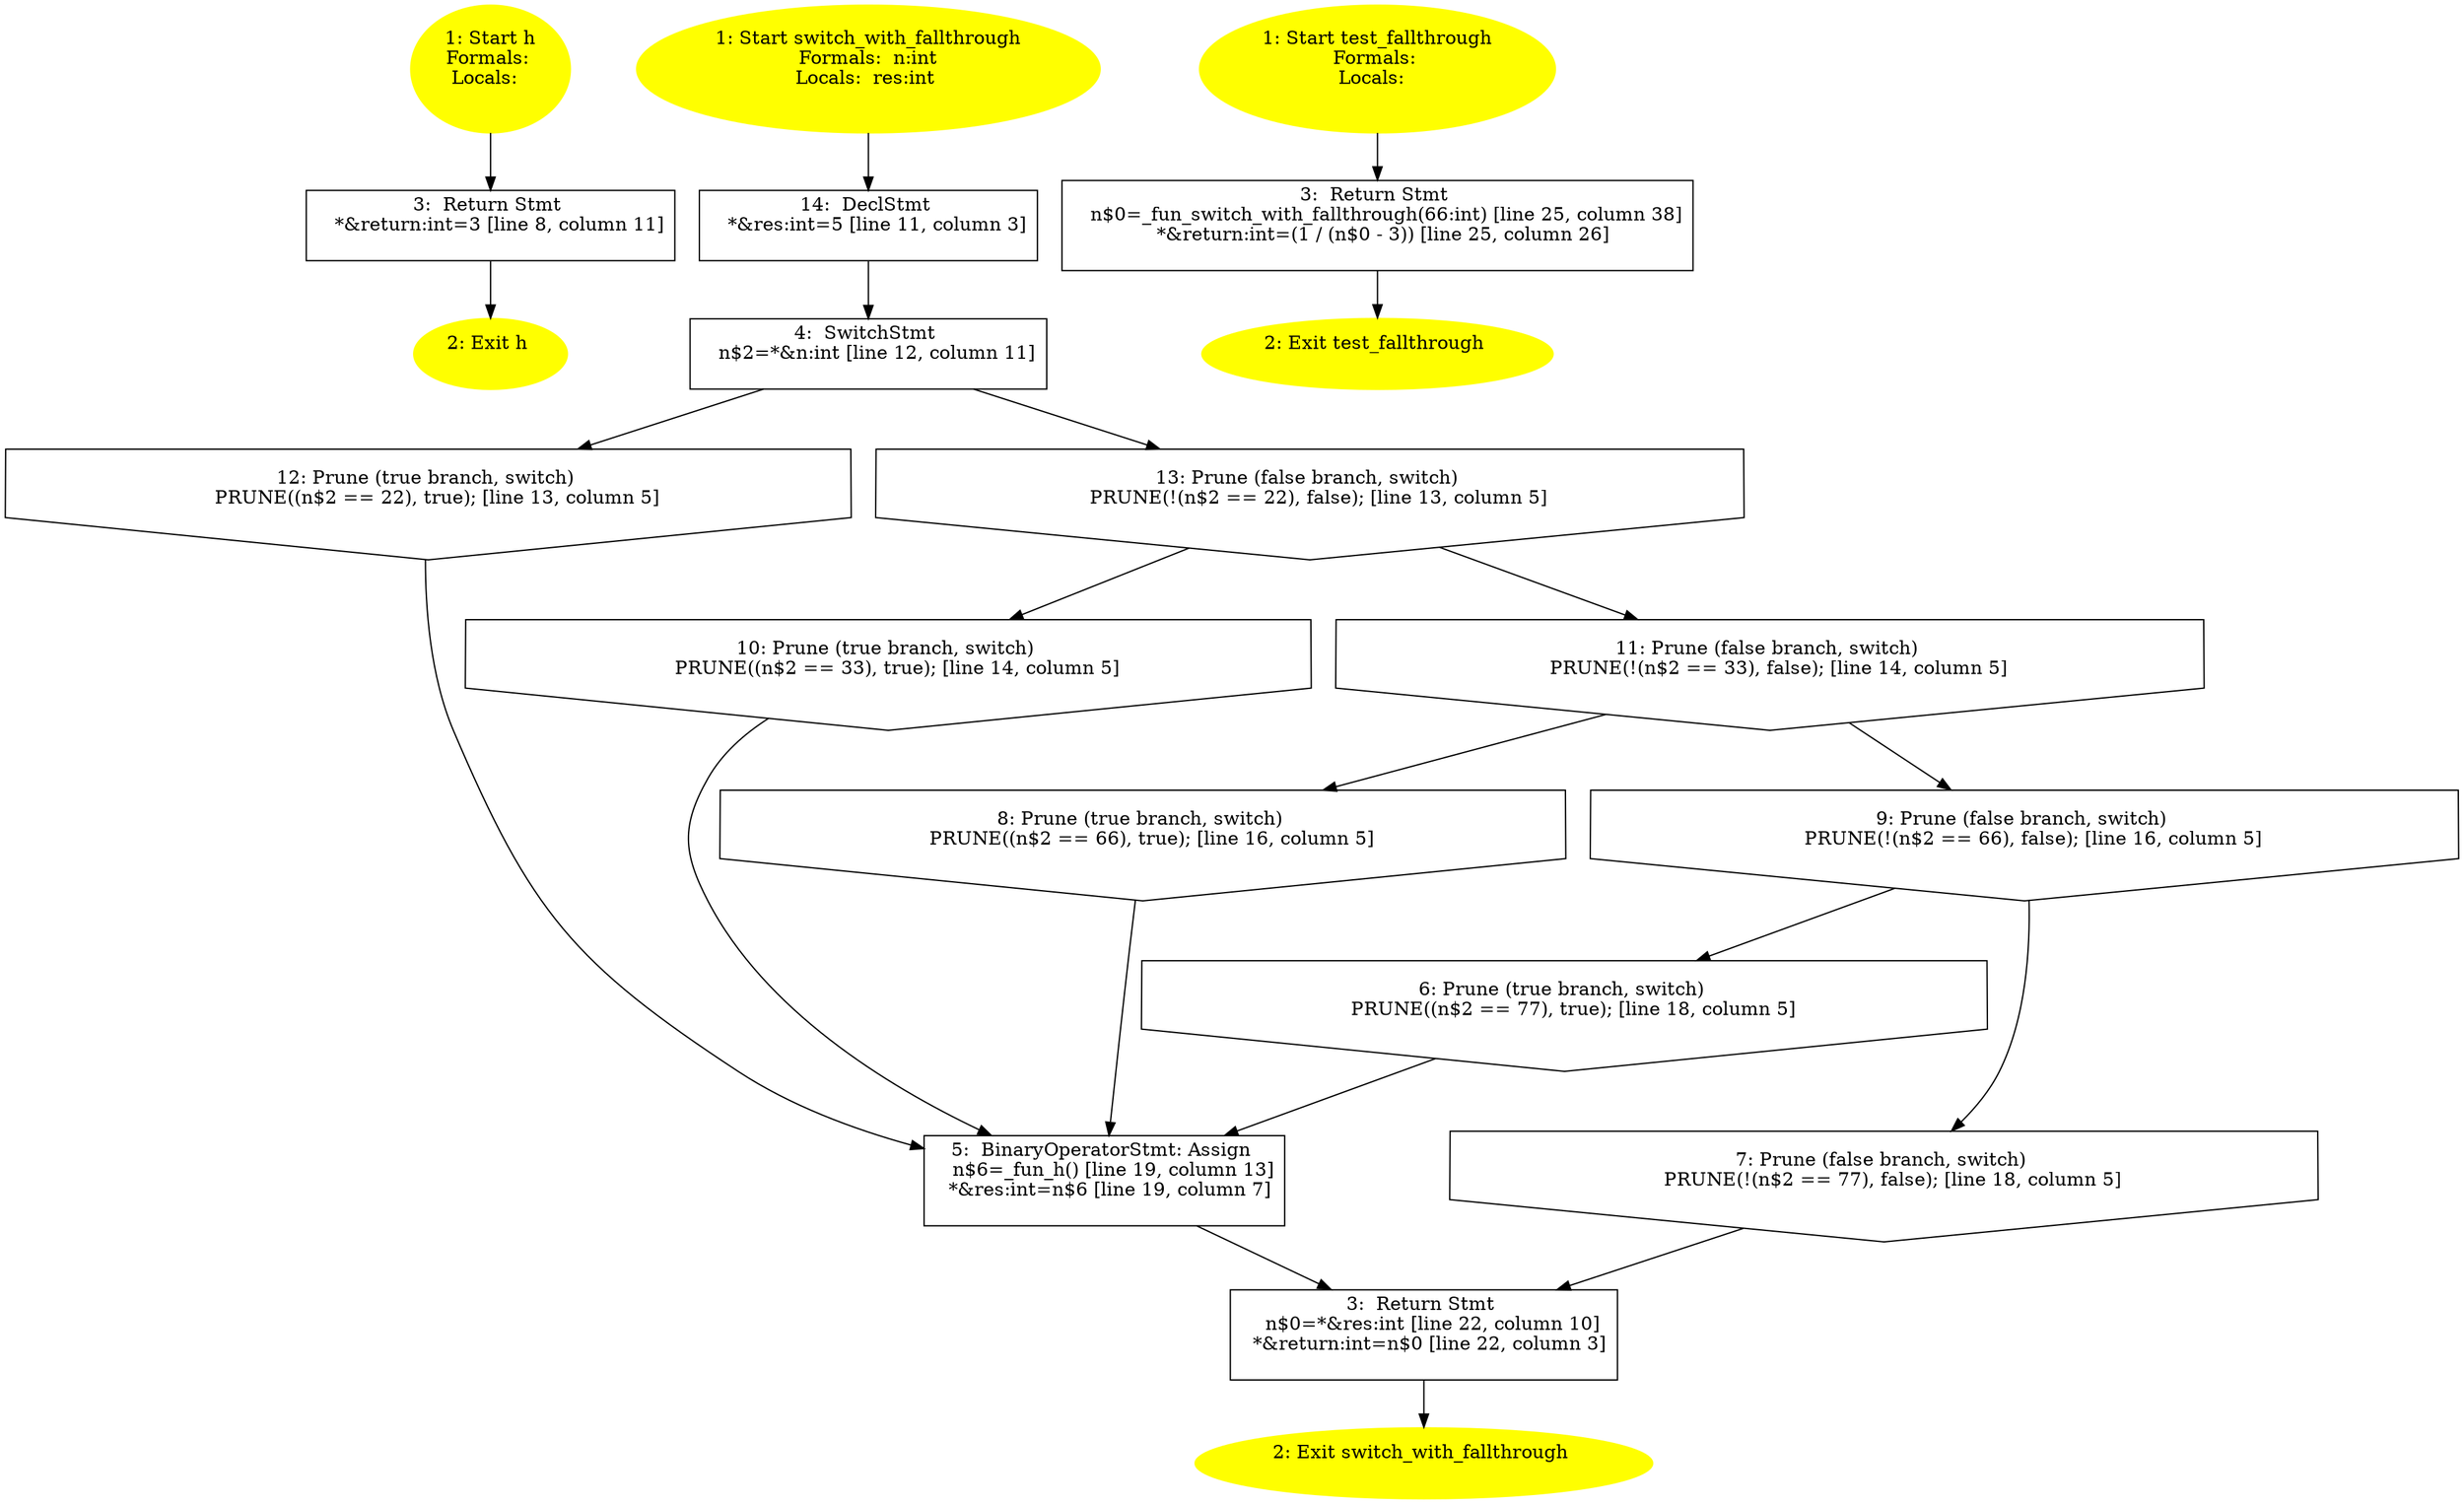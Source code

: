 /* @generated */
digraph cfg {
"h#4941587955358707969.72d1ffab9146aba0866be6bd3e972603_1" [label="1: Start h\nFormals: \nLocals:  \n  " color=yellow style=filled]
	

	 "h#4941587955358707969.72d1ffab9146aba0866be6bd3e972603_1" -> "h#4941587955358707969.72d1ffab9146aba0866be6bd3e972603_3" ;
"h#4941587955358707969.72d1ffab9146aba0866be6bd3e972603_2" [label="2: Exit h \n  " color=yellow style=filled]
	

"h#4941587955358707969.72d1ffab9146aba0866be6bd3e972603_3" [label="3:  Return Stmt \n   *&return:int=3 [line 8, column 11]\n " shape="box"]
	

	 "h#4941587955358707969.72d1ffab9146aba0866be6bd3e972603_3" -> "h#4941587955358707969.72d1ffab9146aba0866be6bd3e972603_2" ;
"switch_with_fallthrough#6355028676793350740.9380c19327ea36a0a69b7e115d031492_1" [label="1: Start switch_with_fallthrough\nFormals:  n:int\nLocals:  res:int \n  " color=yellow style=filled]
	

	 "switch_with_fallthrough#6355028676793350740.9380c19327ea36a0a69b7e115d031492_1" -> "switch_with_fallthrough#6355028676793350740.9380c19327ea36a0a69b7e115d031492_14" ;
"switch_with_fallthrough#6355028676793350740.9380c19327ea36a0a69b7e115d031492_2" [label="2: Exit switch_with_fallthrough \n  " color=yellow style=filled]
	

"switch_with_fallthrough#6355028676793350740.9380c19327ea36a0a69b7e115d031492_3" [label="3:  Return Stmt \n   n$0=*&res:int [line 22, column 10]\n  *&return:int=n$0 [line 22, column 3]\n " shape="box"]
	

	 "switch_with_fallthrough#6355028676793350740.9380c19327ea36a0a69b7e115d031492_3" -> "switch_with_fallthrough#6355028676793350740.9380c19327ea36a0a69b7e115d031492_2" ;
"switch_with_fallthrough#6355028676793350740.9380c19327ea36a0a69b7e115d031492_4" [label="4:  SwitchStmt \n   n$2=*&n:int [line 12, column 11]\n " shape="box"]
	

	 "switch_with_fallthrough#6355028676793350740.9380c19327ea36a0a69b7e115d031492_4" -> "switch_with_fallthrough#6355028676793350740.9380c19327ea36a0a69b7e115d031492_12" ;
	 "switch_with_fallthrough#6355028676793350740.9380c19327ea36a0a69b7e115d031492_4" -> "switch_with_fallthrough#6355028676793350740.9380c19327ea36a0a69b7e115d031492_13" ;
"switch_with_fallthrough#6355028676793350740.9380c19327ea36a0a69b7e115d031492_5" [label="5:  BinaryOperatorStmt: Assign \n   n$6=_fun_h() [line 19, column 13]\n  *&res:int=n$6 [line 19, column 7]\n " shape="box"]
	

	 "switch_with_fallthrough#6355028676793350740.9380c19327ea36a0a69b7e115d031492_5" -> "switch_with_fallthrough#6355028676793350740.9380c19327ea36a0a69b7e115d031492_3" ;
"switch_with_fallthrough#6355028676793350740.9380c19327ea36a0a69b7e115d031492_6" [label="6: Prune (true branch, switch) \n   PRUNE((n$2 == 77), true); [line 18, column 5]\n " shape="invhouse"]
	

	 "switch_with_fallthrough#6355028676793350740.9380c19327ea36a0a69b7e115d031492_6" -> "switch_with_fallthrough#6355028676793350740.9380c19327ea36a0a69b7e115d031492_5" ;
"switch_with_fallthrough#6355028676793350740.9380c19327ea36a0a69b7e115d031492_7" [label="7: Prune (false branch, switch) \n   PRUNE(!(n$2 == 77), false); [line 18, column 5]\n " shape="invhouse"]
	

	 "switch_with_fallthrough#6355028676793350740.9380c19327ea36a0a69b7e115d031492_7" -> "switch_with_fallthrough#6355028676793350740.9380c19327ea36a0a69b7e115d031492_3" ;
"switch_with_fallthrough#6355028676793350740.9380c19327ea36a0a69b7e115d031492_8" [label="8: Prune (true branch, switch) \n   PRUNE((n$2 == 66), true); [line 16, column 5]\n " shape="invhouse"]
	

	 "switch_with_fallthrough#6355028676793350740.9380c19327ea36a0a69b7e115d031492_8" -> "switch_with_fallthrough#6355028676793350740.9380c19327ea36a0a69b7e115d031492_5" ;
"switch_with_fallthrough#6355028676793350740.9380c19327ea36a0a69b7e115d031492_9" [label="9: Prune (false branch, switch) \n   PRUNE(!(n$2 == 66), false); [line 16, column 5]\n " shape="invhouse"]
	

	 "switch_with_fallthrough#6355028676793350740.9380c19327ea36a0a69b7e115d031492_9" -> "switch_with_fallthrough#6355028676793350740.9380c19327ea36a0a69b7e115d031492_6" ;
	 "switch_with_fallthrough#6355028676793350740.9380c19327ea36a0a69b7e115d031492_9" -> "switch_with_fallthrough#6355028676793350740.9380c19327ea36a0a69b7e115d031492_7" ;
"switch_with_fallthrough#6355028676793350740.9380c19327ea36a0a69b7e115d031492_10" [label="10: Prune (true branch, switch) \n   PRUNE((n$2 == 33), true); [line 14, column 5]\n " shape="invhouse"]
	

	 "switch_with_fallthrough#6355028676793350740.9380c19327ea36a0a69b7e115d031492_10" -> "switch_with_fallthrough#6355028676793350740.9380c19327ea36a0a69b7e115d031492_5" ;
"switch_with_fallthrough#6355028676793350740.9380c19327ea36a0a69b7e115d031492_11" [label="11: Prune (false branch, switch) \n   PRUNE(!(n$2 == 33), false); [line 14, column 5]\n " shape="invhouse"]
	

	 "switch_with_fallthrough#6355028676793350740.9380c19327ea36a0a69b7e115d031492_11" -> "switch_with_fallthrough#6355028676793350740.9380c19327ea36a0a69b7e115d031492_8" ;
	 "switch_with_fallthrough#6355028676793350740.9380c19327ea36a0a69b7e115d031492_11" -> "switch_with_fallthrough#6355028676793350740.9380c19327ea36a0a69b7e115d031492_9" ;
"switch_with_fallthrough#6355028676793350740.9380c19327ea36a0a69b7e115d031492_12" [label="12: Prune (true branch, switch) \n   PRUNE((n$2 == 22), true); [line 13, column 5]\n " shape="invhouse"]
	

	 "switch_with_fallthrough#6355028676793350740.9380c19327ea36a0a69b7e115d031492_12" -> "switch_with_fallthrough#6355028676793350740.9380c19327ea36a0a69b7e115d031492_5" ;
"switch_with_fallthrough#6355028676793350740.9380c19327ea36a0a69b7e115d031492_13" [label="13: Prune (false branch, switch) \n   PRUNE(!(n$2 == 22), false); [line 13, column 5]\n " shape="invhouse"]
	

	 "switch_with_fallthrough#6355028676793350740.9380c19327ea36a0a69b7e115d031492_13" -> "switch_with_fallthrough#6355028676793350740.9380c19327ea36a0a69b7e115d031492_10" ;
	 "switch_with_fallthrough#6355028676793350740.9380c19327ea36a0a69b7e115d031492_13" -> "switch_with_fallthrough#6355028676793350740.9380c19327ea36a0a69b7e115d031492_11" ;
"switch_with_fallthrough#6355028676793350740.9380c19327ea36a0a69b7e115d031492_14" [label="14:  DeclStmt \n   *&res:int=5 [line 11, column 3]\n " shape="box"]
	

	 "switch_with_fallthrough#6355028676793350740.9380c19327ea36a0a69b7e115d031492_14" -> "switch_with_fallthrough#6355028676793350740.9380c19327ea36a0a69b7e115d031492_4" ;
"test_fallthrough#10031967177420807224.9a3ad886bb67a8e65c703cdc289f5661_1" [label="1: Start test_fallthrough\nFormals: \nLocals:  \n  " color=yellow style=filled]
	

	 "test_fallthrough#10031967177420807224.9a3ad886bb67a8e65c703cdc289f5661_1" -> "test_fallthrough#10031967177420807224.9a3ad886bb67a8e65c703cdc289f5661_3" ;
"test_fallthrough#10031967177420807224.9a3ad886bb67a8e65c703cdc289f5661_2" [label="2: Exit test_fallthrough \n  " color=yellow style=filled]
	

"test_fallthrough#10031967177420807224.9a3ad886bb67a8e65c703cdc289f5661_3" [label="3:  Return Stmt \n   n$0=_fun_switch_with_fallthrough(66:int) [line 25, column 38]\n  *&return:int=(1 / (n$0 - 3)) [line 25, column 26]\n " shape="box"]
	

	 "test_fallthrough#10031967177420807224.9a3ad886bb67a8e65c703cdc289f5661_3" -> "test_fallthrough#10031967177420807224.9a3ad886bb67a8e65c703cdc289f5661_2" ;
}
